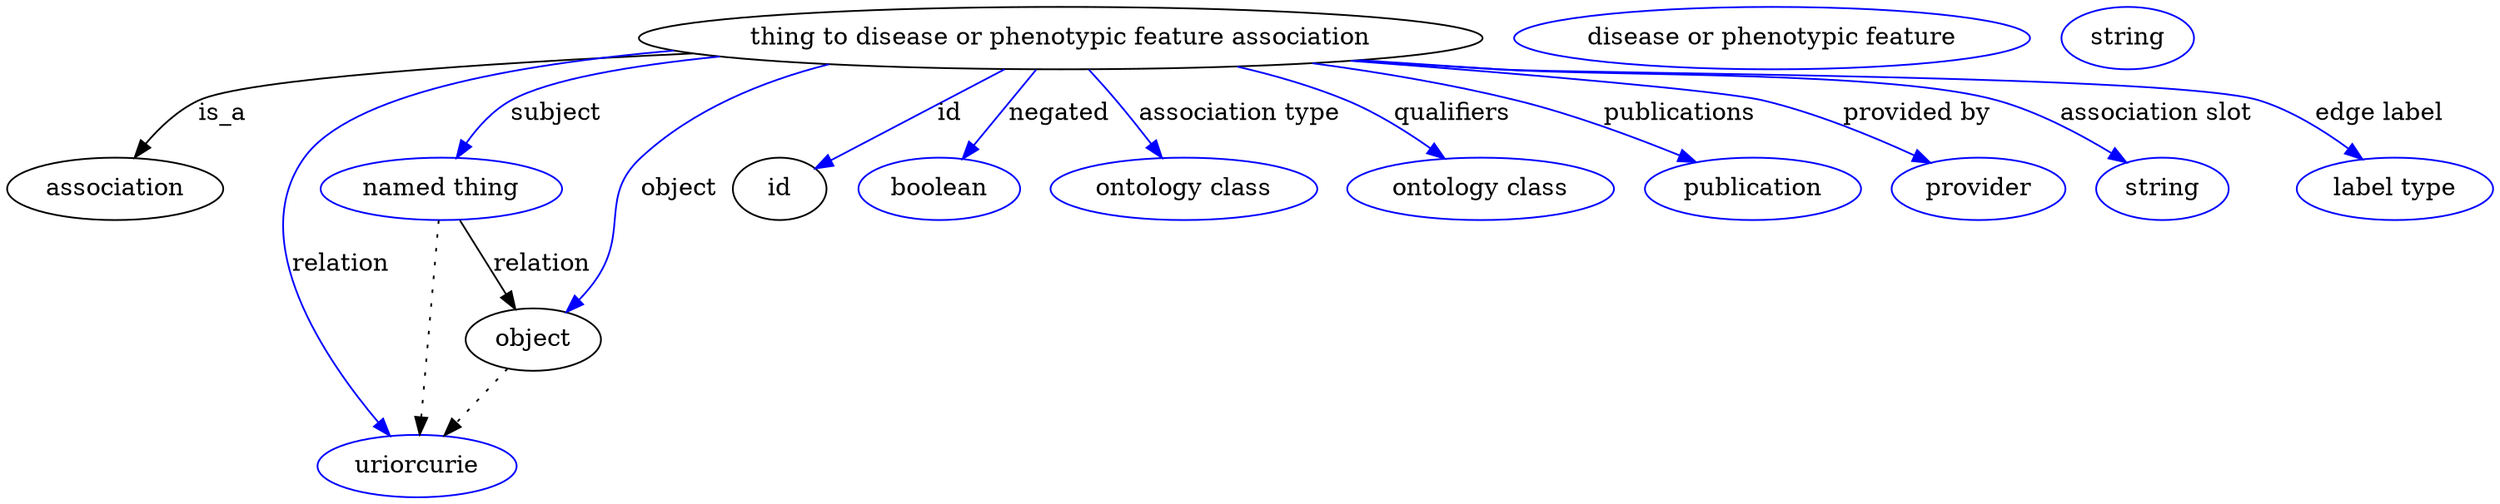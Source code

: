 digraph {
	graph [bb="0,0,1202.5,283"];
	node [label="\N"];
	"thing to disease or phenotypic feature association"	 [height=0.5,
		label="thing to disease or phenotypic feature association",
		pos="523.05,265",
		width=5.1454];
	association	 [height=0.5,
		pos="50.046,178",
		width=1.3902];
	"thing to disease or phenotypic feature association" -> association	 [label=is_a,
		lp="103.05,221.5",
		pos="e,59.653,195.84 355.63,257.24 244.77,251.03 115.57,241.33 92.046,229 81.311,223.38 72.283,213.71 65.381,204.29"];
	subject	 [color=blue,
		height=0.5,
		label="named thing",
		pos="211.05,178",
		width=1.5346];
	"thing to disease or phenotypic feature association" -> subject	 [color=blue,
		label=subject,
		lp="268.55,221.5",
		pos="e,219.73,196.1 368.16,255.07 318.17,249.65 270.2,241.41 249.05,229 239.23,223.24 231.16,213.85 225.02,204.69",
		style=solid];
	relation	 [color=blue,
		height=0.5,
		label=uriorcurie,
		pos="198.05,18",
		width=1.2638];
	"thing to disease or phenotypic feature association" -> relation	 [color=blue,
		label=relation,
		lp="159.05,134.5",
		pos="e,184.38,35.171 373.58,254.32 326.82,248.95 275.36,240.93 229.05,229 191,219.2 169.04,228.55 147.05,196 114.73,148.16 152.86,79.833 \
178.5,43.314",
		style=solid];
	object	 [height=0.5,
		pos="258.05,91",
		width=0.9027];
	"thing to disease or phenotypic feature association" -> object	 [color=blue,
		label=object,
		lp="328.05,178",
		pos="e,271.4,107.63 418.55,250.12 380.81,240.19 340.33,223.62 311.05,196 287.09,173.4 299.81,155.91 284.05,127 282.01,123.27 279.65,119.48 \
277.19,115.82",
		style=solid];
	id	 [height=0.5,
		pos="381.05,178",
		width=0.75];
	"thing to disease or phenotypic feature association" -> id	 [color=blue,
		label=id,
		lp="466.55,221.5",
		pos="e,400.95,190.19 493.97,247.18 469.36,232.11 434.29,210.62 409.78,195.6",
		style=solid];
	negated	 [color=blue,
		height=0.5,
		label=boolean,
		pos="464.05,178",
		width=1.0652];
	"thing to disease or phenotypic feature association" -> negated	 [color=blue,
		label=negated,
		lp="519.55,221.5",
		pos="e,475.85,195.41 510.82,246.97 502.4,234.56 491.09,217.88 481.7,204.03",
		style=solid];
	"association type"	 [color=blue,
		height=0.5,
		label="ontology class",
		pos="582.05,178",
		width=1.7151];
	"thing to disease or phenotypic feature association" -> "association type"	 [color=blue,
		label="association type",
		lp="601.05,221.5",
		pos="e,570.04,195.71 535.27,246.97 543.63,234.64 554.85,218.1 564.21,204.3",
		style=solid];
	qualifiers	 [color=blue,
		height=0.5,
		label="ontology class",
		pos="723.05,178",
		width=1.7151];
	"thing to disease or phenotypic feature association" -> qualifiers	 [color=blue,
		label=qualifiers,
		lp="701.05,221.5",
		pos="e,702.16,195.14 596.15,248.46 613.88,243.27 632.48,236.82 649.05,229 664.79,221.57 680.86,210.93 693.99,201.29",
		style=solid];
	publications	 [color=blue,
		height=0.5,
		label=publication,
		pos="853.05,178",
		width=1.3902];
	"thing to disease or phenotypic feature association" -> publications	 [color=blue,
		label=publications,
		lp="806.55,221.5",
		pos="e,823.15,192.73 633.94,250.54 665.64,245.14 700,238.05 731.05,229 759.52,220.7 790.33,207.79 813.86,197.03",
		style=solid];
	"provided by"	 [color=blue,
		height=0.5,
		label=provider,
		pos="961.05,178",
		width=1.1193];
	"thing to disease or phenotypic feature association" -> "provided by"	 [color=blue,
		label="provided by",
		lp="921.05,221.5",
		pos="e,934.92,192.1 653.74,252.2 734.2,244 825.42,233.98 844.05,229 872.52,221.38 902.98,207.92 925.69,196.73",
		style=solid];
	"association slot"	 [color=blue,
		height=0.5,
		label=string,
		pos="1050,178",
		width=0.84854];
	"thing to disease or phenotypic feature association" -> "association slot"	 [color=blue,
		label="association slot",
		lp="1035,221.5",
		pos="e,1030.7,192 655.97,252.42 676.74,250.55 697.97,248.68 718.05,247 824.64,238.08 855.56,259.64 958.05,229 980.99,222.14 1004.6,208.92 \
1022.1,197.67",
		style=solid];
	"edge label"	 [color=blue,
		height=0.5,
		label="label type",
		pos="1157,178",
		width=1.2638];
	"thing to disease or phenotypic feature association" -> "edge label"	 [color=blue,
		label="edge label",
		lp="1138,221.5",
		pos="e,1138.6,194.61 653.31,252.2 674.92,250.3 697.1,248.49 718.05,247 798.61,241.29 1004.4,254.43 1081,229 1099,223.03 1116.8,211.56 \
1130.6,201",
		style=solid];
	subject -> relation	 [pos="e,199.53,36.223 209.58,159.96 207.34,132.35 203.03,79.375 200.36,46.525",
		style=dotted];
	subject -> object	 [label=relation,
		lp="259.05,134.5",
		pos="e,248.64,108.41 220.78,159.97 227.43,147.68 236.33,131.2 243.77,117.42"];
	object -> relation	 [pos="e,212.23,35.261 244.43,74.435 236.85,65.207 227.25,53.528 218.75,43.191",
		style=dotted];
	"thing to disease or phenotypic feature association_object"	 [color=blue,
		height=0.5,
		label="disease or phenotypic feature",
		pos="841.05,265",
		width=3.1775];
	association_id	 [color=blue,
		height=0.5,
		label=string,
		pos="1004,265",
		width=0.84854];
}
